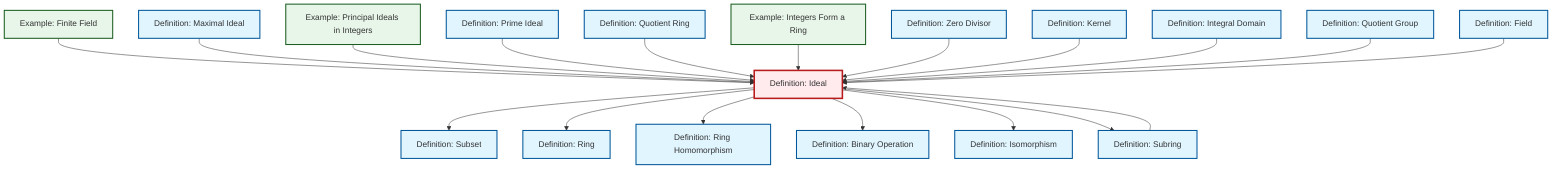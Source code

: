 graph TD
    classDef definition fill:#e1f5fe,stroke:#01579b,stroke-width:2px
    classDef theorem fill:#f3e5f5,stroke:#4a148c,stroke-width:2px
    classDef axiom fill:#fff3e0,stroke:#e65100,stroke-width:2px
    classDef example fill:#e8f5e9,stroke:#1b5e20,stroke-width:2px
    classDef current fill:#ffebee,stroke:#b71c1c,stroke-width:3px
    def-quotient-ring["Definition: Quotient Ring"]:::definition
    ex-principal-ideal["Example: Principal Ideals in Integers"]:::example
    def-field["Definition: Field"]:::definition
    def-zero-divisor["Definition: Zero Divisor"]:::definition
    ex-finite-field["Example: Finite Field"]:::example
    def-kernel["Definition: Kernel"]:::definition
    def-integral-domain["Definition: Integral Domain"]:::definition
    def-isomorphism["Definition: Isomorphism"]:::definition
    ex-integers-ring["Example: Integers Form a Ring"]:::example
    def-ideal["Definition: Ideal"]:::definition
    def-subset["Definition: Subset"]:::definition
    def-binary-operation["Definition: Binary Operation"]:::definition
    def-ring-homomorphism["Definition: Ring Homomorphism"]:::definition
    def-maximal-ideal["Definition: Maximal Ideal"]:::definition
    def-prime-ideal["Definition: Prime Ideal"]:::definition
    def-subring["Definition: Subring"]:::definition
    def-quotient-group["Definition: Quotient Group"]:::definition
    def-ring["Definition: Ring"]:::definition
    ex-finite-field --> def-ideal
    def-ideal --> def-subset
    def-ideal --> def-ring
    def-ideal --> def-ring-homomorphism
    def-maximal-ideal --> def-ideal
    ex-principal-ideal --> def-ideal
    def-ideal --> def-binary-operation
    def-prime-ideal --> def-ideal
    def-quotient-ring --> def-ideal
    ex-integers-ring --> def-ideal
    def-ideal --> def-isomorphism
    def-zero-divisor --> def-ideal
    def-subring --> def-ideal
    def-kernel --> def-ideal
    def-integral-domain --> def-ideal
    def-quotient-group --> def-ideal
    def-field --> def-ideal
    def-ideal --> def-subring
    class def-ideal current
